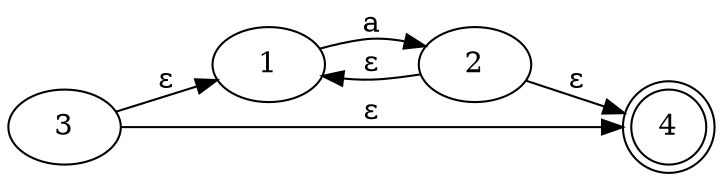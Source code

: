 digraph Automata {
	rankdir=LR
	1 [label=1]
	2 [label=2]
	3 [label=3]
	4 [label=4 shape=doublecircle]
	1 -> 2 [label=a]
	3 -> 1 [label="ε"]
	3 -> 4 [label="ε"]
	2 -> 4 [label="ε"]
	2 -> 1 [label="ε"]
}
